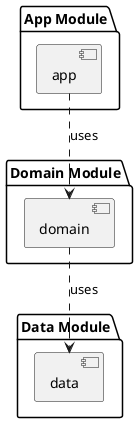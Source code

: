 @startuml

package "App Module" {
    [app]
}

package "Domain Module" {
    [domain]
}

package "Data Module" {
    [data]
}

[app] ..> [domain] : uses
[domain] ..> [data] : uses

@enduml
